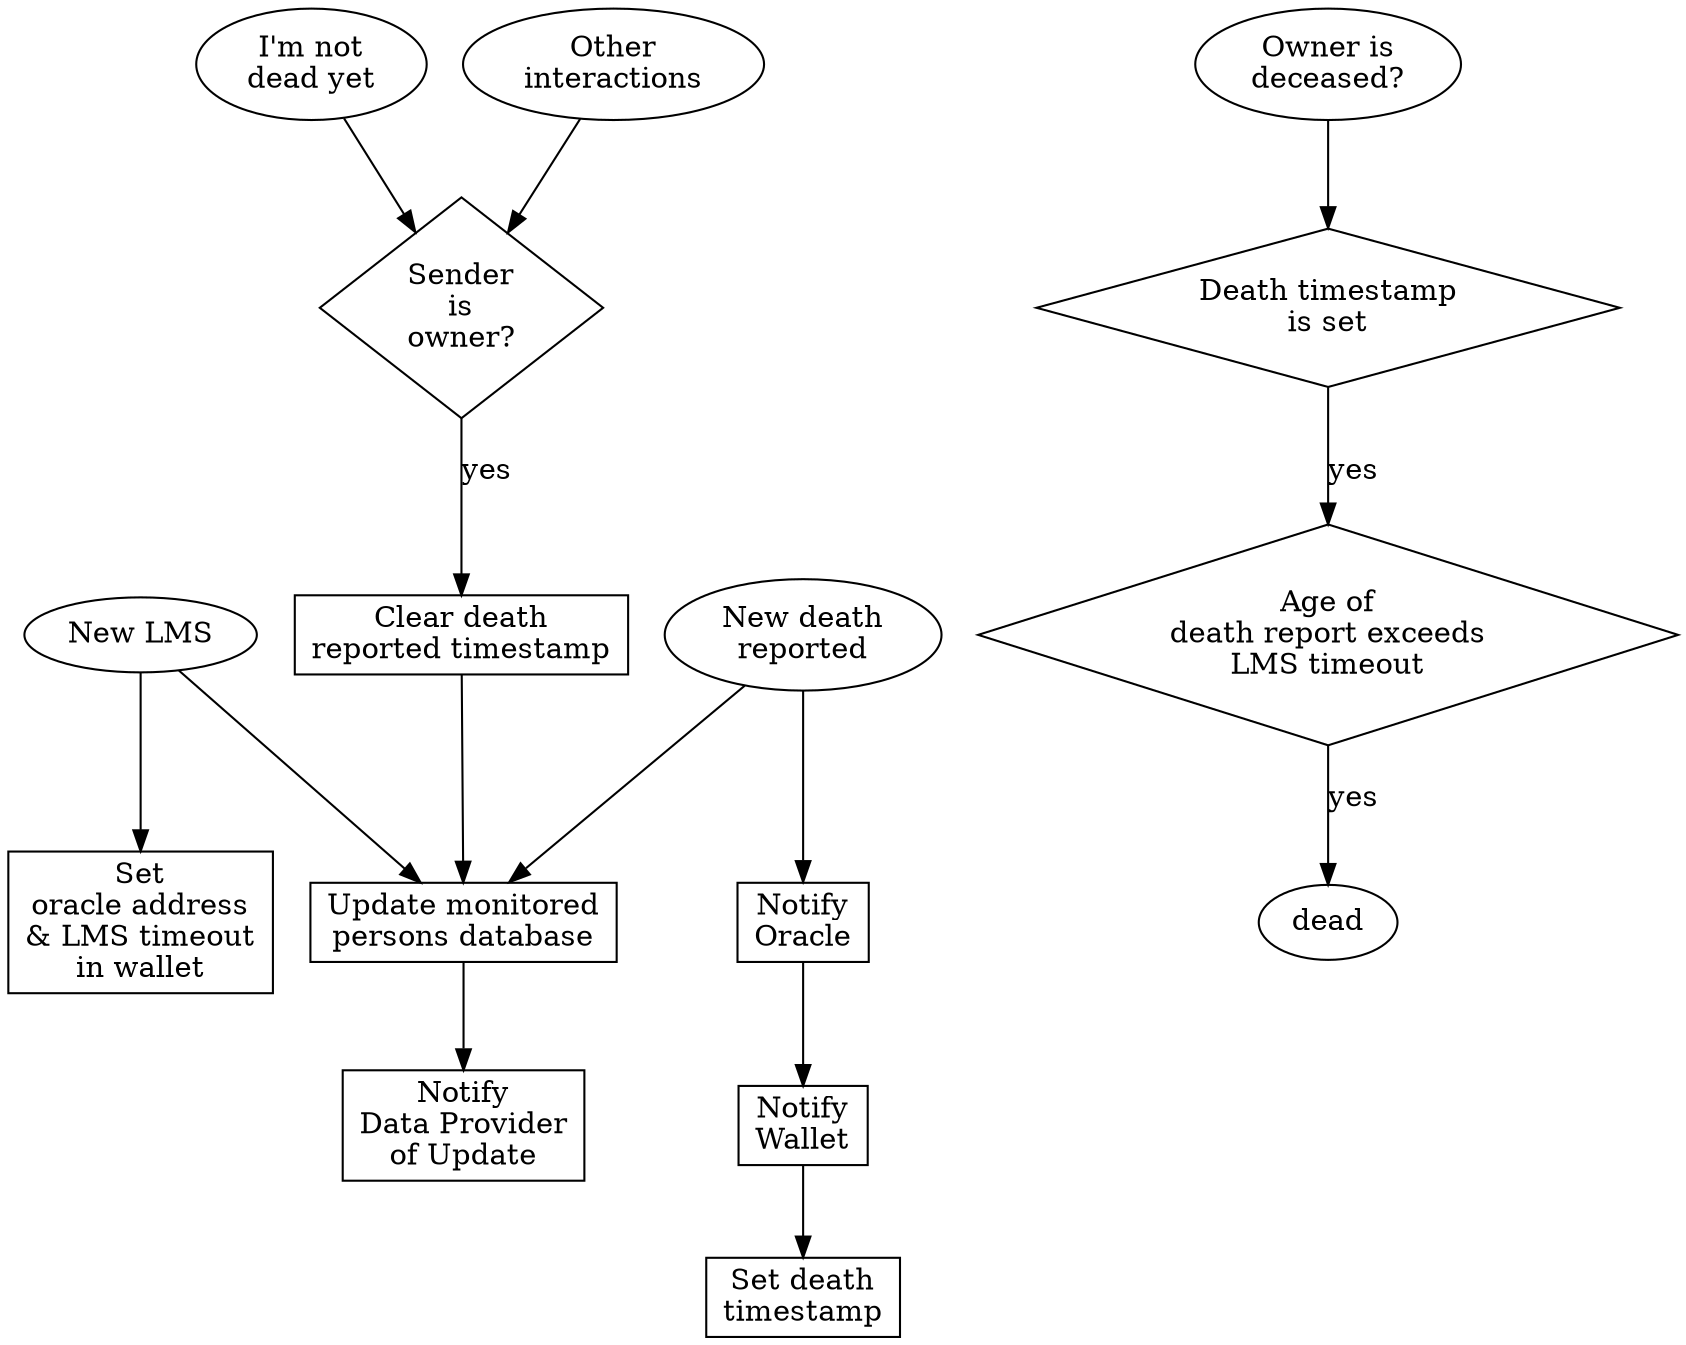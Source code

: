 digraph LiveManSwitch {
    # Setup
    register [label="New LMS"]
    AddUserToMonitoring [label="Update monitored\npersons database" shape=rectangle]
    SendUserMonitoringFile [label="Notify\nData Provider\nof Update" shape=rectangle]
    SetupWallet [label="Set\noracle address\n& LMS timeout\nin wallet" shape=rectangle]

    register -> AddUserToMonitoring -> SendUserMonitoringFile
    register -> SetupWallet

    # Monitor user
    MonitoringReportReceived [label="New death\nreported"]
    SendDeathUpdatesToOracleContract [label="Notify\nOracle" shape=rectangle]
    SendNotificationToWallet [label="Notify\nWallet" shape=rectangle]
    SetDeathReportedDate [label="Set death\ntimestamp" shape=rectangle]

    MonitoringReportReceived -> AddUserToMonitoring
    MonitoringReportReceived -> SendDeathUpdatesToOracleContract -> SendNotificationToWallet -> SetDeathReportedDate

    # INDY detection
    report [label="I'm not\ndead yet"]
    other [label="Other\ninteractions"]
    checkOwnerKey [label="Sender\nis\nowner?" shape="diamond"]
    updateLiveliness [label="Clear death\nreported timestamp", shape=box]

    # Dead man switch connections
    report->checkOwnerKey;
    other->checkOwnerKey;
    checkOwnerKey -> updateLiveliness [label="yes"];
    updateLiveliness->AddUserToMonitoring

    # Owner deceased condition
    ownerIsDeceased [label="Owner is\ndeceased?"]
    ownerReportedDead [label="Death timestamp\nis set" shape="diamond"]
    deathReportAged [label="Age of\ndeath report exceeds\nLMS timeout" shape=diamond]

    ownerIsDeceased -> ownerReportedDead
    ownerReportedDead -> deathReportAged[label=yes]
    deathReportAged -> dead[label=yes]
}
